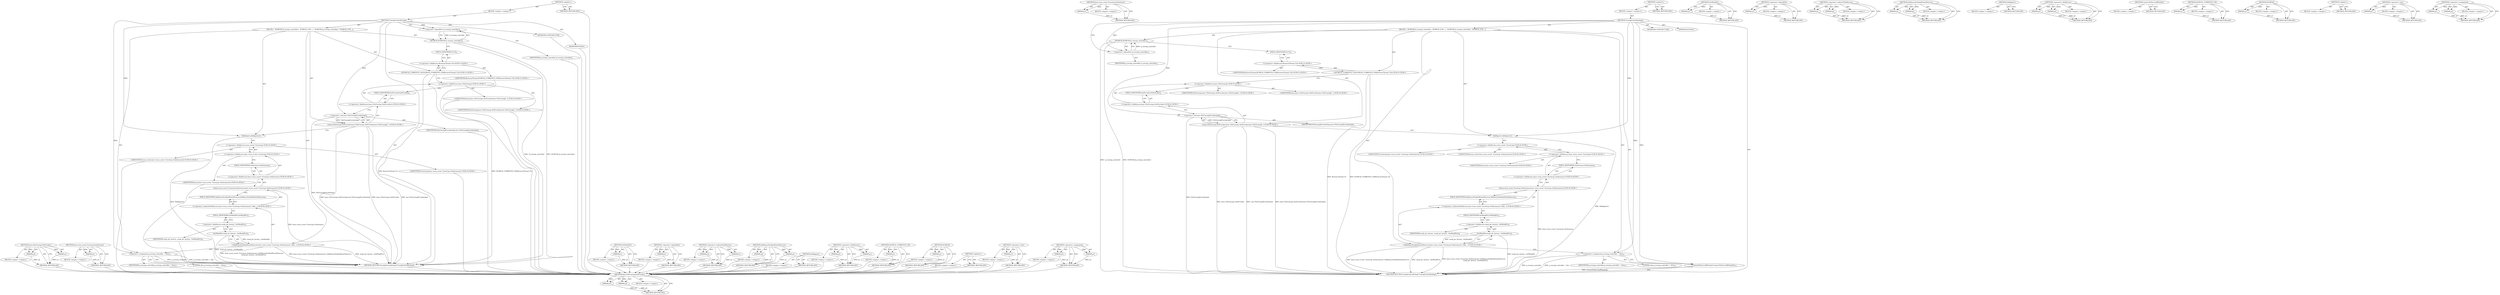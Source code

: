 digraph "&lt;operator&gt;.assignment" {
vulnerable_88 [label=<(METHOD,base.FileTracing.SetProvider)>];
vulnerable_89 [label=<(PARAM,p1)>];
vulnerable_90 [label=<(PARAM,p2)>];
vulnerable_91 [label=<(BLOCK,&lt;empty&gt;,&lt;empty&gt;)>];
vulnerable_92 [label=<(METHOD_RETURN,ANY)>];
vulnerable_110 [label=<(METHOD,base.trace_event.TraceLog.GetInstance)>];
vulnerable_111 [label=<(PARAM,p1)>];
vulnerable_112 [label=<(BLOCK,&lt;empty&gt;,&lt;empty&gt;)>];
vulnerable_113 [label=<(METHOD_RETURN,ANY)>];
vulnerable_6 [label=<(METHOD,&lt;global&gt;)<SUB>1</SUB>>];
vulnerable_7 [label=<(BLOCK,&lt;empty&gt;,&lt;empty&gt;)<SUB>1</SUB>>];
vulnerable_8 [label=<(METHOD,TracingControllerImpl)<SUB>1</SUB>>];
vulnerable_9 [label=<(BLOCK,{
  DCHECK(!g_tracing_controller);
  DCHECK_CUR...,{
  DCHECK(!g_tracing_controller);
  DCHECK_CUR...)<SUB>3</SUB>>];
vulnerable_10 [label=<(DCHECK,DCHECK(!g_tracing_controller))<SUB>4</SUB>>];
vulnerable_11 [label=<(&lt;operator&gt;.logicalNot,!g_tracing_controller)<SUB>4</SUB>>];
vulnerable_12 [label=<(IDENTIFIER,g_tracing_controller,!g_tracing_controller)<SUB>4</SUB>>];
vulnerable_13 [label="<(DCHECK_CURRENTLY_ON,DCHECK_CURRENTLY_ON(BrowserThread::UI))<SUB>5</SUB>>"];
vulnerable_14 [label="<(&lt;operator&gt;.fieldAccess,BrowserThread::UI)<SUB>5</SUB>>"];
vulnerable_15 [label="<(IDENTIFIER,BrowserThread,DCHECK_CURRENTLY_ON(BrowserThread::UI))<SUB>5</SUB>>"];
vulnerable_16 [label=<(FIELD_IDENTIFIER,UI,UI)<SUB>5</SUB>>];
vulnerable_17 [label="<(base.FileTracing.SetProvider,base::FileTracing::SetProvider(new FileTracingP...)<SUB>6</SUB>>"];
vulnerable_18 [label="<(&lt;operator&gt;.fieldAccess,base::FileTracing::SetProvider)<SUB>6</SUB>>"];
vulnerable_19 [label="<(&lt;operator&gt;.fieldAccess,base::FileTracing)<SUB>6</SUB>>"];
vulnerable_20 [label="<(IDENTIFIER,base,base::FileTracing::SetProvider(new FileTracingP...)<SUB>6</SUB>>"];
vulnerable_21 [label="<(IDENTIFIER,FileTracing,base::FileTracing::SetProvider(new FileTracingP...)<SUB>6</SUB>>"];
vulnerable_22 [label=<(FIELD_IDENTIFIER,SetProvider,SetProvider)<SUB>6</SUB>>];
vulnerable_23 [label=<(&lt;operator&gt;.new,new FileTracingProviderImpl)<SUB>6</SUB>>];
vulnerable_24 [label=<(IDENTIFIER,FileTracingProviderImpl,new FileTracingProviderImpl)<SUB>6</SUB>>];
vulnerable_25 [label=<(AddAgents,AddAgents())<SUB>7</SUB>>];
vulnerable_26 [label="<(AddAsyncEnabledStateObserver,base::trace_event::TraceLog::GetInstance()-&gt;Add...)<SUB>8</SUB>>"];
vulnerable_27 [label="<(&lt;operator&gt;.indirectFieldAccess,base::trace_event::TraceLog::GetInstance()-&gt;Add...)<SUB>8</SUB>>"];
vulnerable_28 [label="<(base.trace_event.TraceLog.GetInstance,base::trace_event::TraceLog::GetInstance())<SUB>8</SUB>>"];
vulnerable_29 [label="<(&lt;operator&gt;.fieldAccess,base::trace_event::TraceLog::GetInstance)<SUB>8</SUB>>"];
vulnerable_30 [label="<(&lt;operator&gt;.fieldAccess,base::trace_event::TraceLog)<SUB>8</SUB>>"];
vulnerable_31 [label="<(IDENTIFIER,base,base::trace_event::TraceLog::GetInstance())<SUB>8</SUB>>"];
vulnerable_32 [label="<(&lt;operator&gt;.fieldAccess,trace_event::TraceLog)<SUB>8</SUB>>"];
vulnerable_33 [label="<(IDENTIFIER,trace_event,base::trace_event::TraceLog::GetInstance())<SUB>8</SUB>>"];
vulnerable_34 [label="<(IDENTIFIER,TraceLog,base::trace_event::TraceLog::GetInstance())<SUB>8</SUB>>"];
vulnerable_35 [label=<(FIELD_IDENTIFIER,GetInstance,GetInstance)<SUB>8</SUB>>];
vulnerable_36 [label=<(FIELD_IDENTIFIER,AddAsyncEnabledStateObserver,AddAsyncEnabledStateObserver)<SUB>8</SUB>>];
vulnerable_37 [label=<(GetWeakPtr,weak_ptr_factory_.GetWeakPtr())<SUB>9</SUB>>];
vulnerable_38 [label=<(&lt;operator&gt;.fieldAccess,weak_ptr_factory_.GetWeakPtr)<SUB>9</SUB>>];
vulnerable_39 [label=<(IDENTIFIER,weak_ptr_factory_,weak_ptr_factory_.GetWeakPtr())<SUB>9</SUB>>];
vulnerable_40 [label=<(FIELD_IDENTIFIER,GetWeakPtr,GetWeakPtr)<SUB>9</SUB>>];
vulnerable_41 [label=<(&lt;operator&gt;.assignment,g_tracing_controller = this)<SUB>10</SUB>>];
vulnerable_42 [label=<(IDENTIFIER,g_tracing_controller,g_tracing_controller = this)<SUB>10</SUB>>];
vulnerable_43 [label=<(LITERAL,this,g_tracing_controller = this)<SUB>10</SUB>>];
vulnerable_44 [label=<(MODIFIER,CONSTRUCTOR)>];
vulnerable_45 [label=<(MODIFIER,PUBLIC)>];
vulnerable_46 [label=<(METHOD_RETURN,TracingControllerImpl.TracingControllerImpl)<SUB>1</SUB>>];
vulnerable_48 [label=<(METHOD_RETURN,ANY)<SUB>1</SUB>>];
vulnerable_114 [label=<(METHOD,GetWeakPtr)>];
vulnerable_115 [label=<(PARAM,p1)>];
vulnerable_116 [label=<(BLOCK,&lt;empty&gt;,&lt;empty&gt;)>];
vulnerable_117 [label=<(METHOD_RETURN,ANY)>];
vulnerable_75 [label=<(METHOD,&lt;operator&gt;.logicalNot)>];
vulnerable_76 [label=<(PARAM,p1)>];
vulnerable_77 [label=<(BLOCK,&lt;empty&gt;,&lt;empty&gt;)>];
vulnerable_78 [label=<(METHOD_RETURN,ANY)>];
vulnerable_105 [label=<(METHOD,&lt;operator&gt;.indirectFieldAccess)>];
vulnerable_106 [label=<(PARAM,p1)>];
vulnerable_107 [label=<(PARAM,p2)>];
vulnerable_108 [label=<(BLOCK,&lt;empty&gt;,&lt;empty&gt;)>];
vulnerable_109 [label=<(METHOD_RETURN,ANY)>];
vulnerable_100 [label=<(METHOD,AddAsyncEnabledStateObserver)>];
vulnerable_101 [label=<(PARAM,p1)>];
vulnerable_102 [label=<(PARAM,p2)>];
vulnerable_103 [label=<(BLOCK,&lt;empty&gt;,&lt;empty&gt;)>];
vulnerable_104 [label=<(METHOD_RETURN,ANY)>];
vulnerable_97 [label=<(METHOD,AddAgents)>];
vulnerable_98 [label=<(BLOCK,&lt;empty&gt;,&lt;empty&gt;)>];
vulnerable_99 [label=<(METHOD_RETURN,ANY)>];
vulnerable_83 [label=<(METHOD,&lt;operator&gt;.fieldAccess)>];
vulnerable_84 [label=<(PARAM,p1)>];
vulnerable_85 [label=<(PARAM,p2)>];
vulnerable_86 [label=<(BLOCK,&lt;empty&gt;,&lt;empty&gt;)>];
vulnerable_87 [label=<(METHOD_RETURN,ANY)>];
vulnerable_79 [label=<(METHOD,DCHECK_CURRENTLY_ON)>];
vulnerable_80 [label=<(PARAM,p1)>];
vulnerable_81 [label=<(BLOCK,&lt;empty&gt;,&lt;empty&gt;)>];
vulnerable_82 [label=<(METHOD_RETURN,ANY)>];
vulnerable_71 [label=<(METHOD,DCHECK)>];
vulnerable_72 [label=<(PARAM,p1)>];
vulnerable_73 [label=<(BLOCK,&lt;empty&gt;,&lt;empty&gt;)>];
vulnerable_74 [label=<(METHOD_RETURN,ANY)>];
vulnerable_65 [label=<(METHOD,&lt;global&gt;)<SUB>1</SUB>>];
vulnerable_66 [label=<(BLOCK,&lt;empty&gt;,&lt;empty&gt;)>];
vulnerable_67 [label=<(METHOD_RETURN,ANY)>];
vulnerable_93 [label=<(METHOD,&lt;operator&gt;.new)>];
vulnerable_94 [label=<(PARAM,p1)>];
vulnerable_95 [label=<(BLOCK,&lt;empty&gt;,&lt;empty&gt;)>];
vulnerable_96 [label=<(METHOD_RETURN,ANY)>];
vulnerable_118 [label=<(METHOD,&lt;operator&gt;.assignment)>];
vulnerable_119 [label=<(PARAM,p1)>];
vulnerable_120 [label=<(PARAM,p2)>];
vulnerable_121 [label=<(BLOCK,&lt;empty&gt;,&lt;empty&gt;)>];
vulnerable_122 [label=<(METHOD_RETURN,ANY)>];
fixed_89 [label=<(METHOD,base.FileTracing.SetProvider)>];
fixed_90 [label=<(PARAM,p1)>];
fixed_91 [label=<(PARAM,p2)>];
fixed_92 [label=<(BLOCK,&lt;empty&gt;,&lt;empty&gt;)>];
fixed_93 [label=<(METHOD_RETURN,ANY)>];
fixed_111 [label=<(METHOD,base.trace_event.TraceLog.GetInstance)>];
fixed_112 [label=<(PARAM,p1)>];
fixed_113 [label=<(BLOCK,&lt;empty&gt;,&lt;empty&gt;)>];
fixed_114 [label=<(METHOD_RETURN,ANY)>];
fixed_6 [label=<(METHOD,&lt;global&gt;)<SUB>1</SUB>>];
fixed_7 [label=<(BLOCK,&lt;empty&gt;,&lt;empty&gt;)<SUB>1</SUB>>];
fixed_8 [label=<(METHOD,TracingControllerImpl)<SUB>1</SUB>>];
fixed_9 [label=<(BLOCK,{
  DCHECK(!g_tracing_controller);
  DCHECK_CUR...,{
  DCHECK(!g_tracing_controller);
  DCHECK_CUR...)<SUB>3</SUB>>];
fixed_10 [label=<(DCHECK,DCHECK(!g_tracing_controller))<SUB>4</SUB>>];
fixed_11 [label=<(&lt;operator&gt;.logicalNot,!g_tracing_controller)<SUB>4</SUB>>];
fixed_12 [label=<(IDENTIFIER,g_tracing_controller,!g_tracing_controller)<SUB>4</SUB>>];
fixed_13 [label="<(DCHECK_CURRENTLY_ON,DCHECK_CURRENTLY_ON(BrowserThread::UI))<SUB>5</SUB>>"];
fixed_14 [label="<(&lt;operator&gt;.fieldAccess,BrowserThread::UI)<SUB>5</SUB>>"];
fixed_15 [label="<(IDENTIFIER,BrowserThread,DCHECK_CURRENTLY_ON(BrowserThread::UI))<SUB>5</SUB>>"];
fixed_16 [label=<(FIELD_IDENTIFIER,UI,UI)<SUB>5</SUB>>];
fixed_17 [label="<(base.FileTracing.SetProvider,base::FileTracing::SetProvider(new FileTracingP...)<SUB>6</SUB>>"];
fixed_18 [label="<(&lt;operator&gt;.fieldAccess,base::FileTracing::SetProvider)<SUB>6</SUB>>"];
fixed_19 [label="<(&lt;operator&gt;.fieldAccess,base::FileTracing)<SUB>6</SUB>>"];
fixed_20 [label="<(IDENTIFIER,base,base::FileTracing::SetProvider(new FileTracingP...)<SUB>6</SUB>>"];
fixed_21 [label="<(IDENTIFIER,FileTracing,base::FileTracing::SetProvider(new FileTracingP...)<SUB>6</SUB>>"];
fixed_22 [label=<(FIELD_IDENTIFIER,SetProvider,SetProvider)<SUB>6</SUB>>];
fixed_23 [label=<(&lt;operator&gt;.new,new FileTracingProviderImpl)<SUB>6</SUB>>];
fixed_24 [label=<(IDENTIFIER,FileTracingProviderImpl,new FileTracingProviderImpl)<SUB>6</SUB>>];
fixed_25 [label=<(AddAgents,AddAgents())<SUB>7</SUB>>];
fixed_26 [label="<(AddAsyncEnabledStateObserver,base::trace_event::TraceLog::GetInstance()-&gt;Add...)<SUB>8</SUB>>"];
fixed_27 [label="<(&lt;operator&gt;.indirectFieldAccess,base::trace_event::TraceLog::GetInstance()-&gt;Add...)<SUB>8</SUB>>"];
fixed_28 [label="<(base.trace_event.TraceLog.GetInstance,base::trace_event::TraceLog::GetInstance())<SUB>8</SUB>>"];
fixed_29 [label="<(&lt;operator&gt;.fieldAccess,base::trace_event::TraceLog::GetInstance)<SUB>8</SUB>>"];
fixed_30 [label="<(&lt;operator&gt;.fieldAccess,base::trace_event::TraceLog)<SUB>8</SUB>>"];
fixed_31 [label="<(IDENTIFIER,base,base::trace_event::TraceLog::GetInstance())<SUB>8</SUB>>"];
fixed_32 [label="<(&lt;operator&gt;.fieldAccess,trace_event::TraceLog)<SUB>8</SUB>>"];
fixed_33 [label="<(IDENTIFIER,trace_event,base::trace_event::TraceLog::GetInstance())<SUB>8</SUB>>"];
fixed_34 [label="<(IDENTIFIER,TraceLog,base::trace_event::TraceLog::GetInstance())<SUB>8</SUB>>"];
fixed_35 [label=<(FIELD_IDENTIFIER,GetInstance,GetInstance)<SUB>8</SUB>>];
fixed_36 [label=<(FIELD_IDENTIFIER,AddAsyncEnabledStateObserver,AddAsyncEnabledStateObserver)<SUB>8</SUB>>];
fixed_37 [label=<(GetWeakPtr,weak_ptr_factory_.GetWeakPtr())<SUB>9</SUB>>];
fixed_38 [label=<(&lt;operator&gt;.fieldAccess,weak_ptr_factory_.GetWeakPtr)<SUB>9</SUB>>];
fixed_39 [label=<(IDENTIFIER,weak_ptr_factory_,weak_ptr_factory_.GetWeakPtr())<SUB>9</SUB>>];
fixed_40 [label=<(FIELD_IDENTIFIER,GetWeakPtr,GetWeakPtr)<SUB>9</SUB>>];
fixed_41 [label=<(&lt;operator&gt;.assignment,g_tracing_controller = this)<SUB>10</SUB>>];
fixed_42 [label=<(IDENTIFIER,g_tracing_controller,g_tracing_controller = this)<SUB>10</SUB>>];
fixed_43 [label=<(LITERAL,this,g_tracing_controller = this)<SUB>10</SUB>>];
fixed_44 [label=<(ConnectToServiceIfNeeded,ConnectToServiceIfNeeded())<SUB>14</SUB>>];
fixed_45 [label=<(MODIFIER,CONSTRUCTOR)>];
fixed_46 [label=<(MODIFIER,PUBLIC)>];
fixed_47 [label=<(METHOD_RETURN,TracingControllerImpl.TracingControllerImpl)<SUB>1</SUB>>];
fixed_49 [label=<(METHOD_RETURN,ANY)<SUB>1</SUB>>];
fixed_115 [label=<(METHOD,GetWeakPtr)>];
fixed_116 [label=<(PARAM,p1)>];
fixed_117 [label=<(BLOCK,&lt;empty&gt;,&lt;empty&gt;)>];
fixed_118 [label=<(METHOD_RETURN,ANY)>];
fixed_76 [label=<(METHOD,&lt;operator&gt;.logicalNot)>];
fixed_77 [label=<(PARAM,p1)>];
fixed_78 [label=<(BLOCK,&lt;empty&gt;,&lt;empty&gt;)>];
fixed_79 [label=<(METHOD_RETURN,ANY)>];
fixed_106 [label=<(METHOD,&lt;operator&gt;.indirectFieldAccess)>];
fixed_107 [label=<(PARAM,p1)>];
fixed_108 [label=<(PARAM,p2)>];
fixed_109 [label=<(BLOCK,&lt;empty&gt;,&lt;empty&gt;)>];
fixed_110 [label=<(METHOD_RETURN,ANY)>];
fixed_101 [label=<(METHOD,AddAsyncEnabledStateObserver)>];
fixed_102 [label=<(PARAM,p1)>];
fixed_103 [label=<(PARAM,p2)>];
fixed_104 [label=<(BLOCK,&lt;empty&gt;,&lt;empty&gt;)>];
fixed_105 [label=<(METHOD_RETURN,ANY)>];
fixed_98 [label=<(METHOD,AddAgents)>];
fixed_99 [label=<(BLOCK,&lt;empty&gt;,&lt;empty&gt;)>];
fixed_100 [label=<(METHOD_RETURN,ANY)>];
fixed_84 [label=<(METHOD,&lt;operator&gt;.fieldAccess)>];
fixed_85 [label=<(PARAM,p1)>];
fixed_86 [label=<(PARAM,p2)>];
fixed_87 [label=<(BLOCK,&lt;empty&gt;,&lt;empty&gt;)>];
fixed_88 [label=<(METHOD_RETURN,ANY)>];
fixed_124 [label=<(METHOD,ConnectToServiceIfNeeded)>];
fixed_125 [label=<(BLOCK,&lt;empty&gt;,&lt;empty&gt;)>];
fixed_126 [label=<(METHOD_RETURN,ANY)>];
fixed_80 [label=<(METHOD,DCHECK_CURRENTLY_ON)>];
fixed_81 [label=<(PARAM,p1)>];
fixed_82 [label=<(BLOCK,&lt;empty&gt;,&lt;empty&gt;)>];
fixed_83 [label=<(METHOD_RETURN,ANY)>];
fixed_72 [label=<(METHOD,DCHECK)>];
fixed_73 [label=<(PARAM,p1)>];
fixed_74 [label=<(BLOCK,&lt;empty&gt;,&lt;empty&gt;)>];
fixed_75 [label=<(METHOD_RETURN,ANY)>];
fixed_66 [label=<(METHOD,&lt;global&gt;)<SUB>1</SUB>>];
fixed_67 [label=<(BLOCK,&lt;empty&gt;,&lt;empty&gt;)>];
fixed_68 [label=<(METHOD_RETURN,ANY)>];
fixed_94 [label=<(METHOD,&lt;operator&gt;.new)>];
fixed_95 [label=<(PARAM,p1)>];
fixed_96 [label=<(BLOCK,&lt;empty&gt;,&lt;empty&gt;)>];
fixed_97 [label=<(METHOD_RETURN,ANY)>];
fixed_119 [label=<(METHOD,&lt;operator&gt;.assignment)>];
fixed_120 [label=<(PARAM,p1)>];
fixed_121 [label=<(PARAM,p2)>];
fixed_122 [label=<(BLOCK,&lt;empty&gt;,&lt;empty&gt;)>];
fixed_123 [label=<(METHOD_RETURN,ANY)>];
vulnerable_88 -> vulnerable_89  [key=0, label="AST: "];
vulnerable_88 -> vulnerable_89  [key=1, label="DDG: "];
vulnerable_88 -> vulnerable_91  [key=0, label="AST: "];
vulnerable_88 -> vulnerable_90  [key=0, label="AST: "];
vulnerable_88 -> vulnerable_90  [key=1, label="DDG: "];
vulnerable_88 -> vulnerable_92  [key=0, label="AST: "];
vulnerable_88 -> vulnerable_92  [key=1, label="CFG: "];
vulnerable_89 -> vulnerable_92  [key=0, label="DDG: p1"];
vulnerable_90 -> vulnerable_92  [key=0, label="DDG: p2"];
vulnerable_91 -> fixed_89  [key=0];
vulnerable_92 -> fixed_89  [key=0];
vulnerable_110 -> vulnerable_111  [key=0, label="AST: "];
vulnerable_110 -> vulnerable_111  [key=1, label="DDG: "];
vulnerable_110 -> vulnerable_112  [key=0, label="AST: "];
vulnerable_110 -> vulnerable_113  [key=0, label="AST: "];
vulnerable_110 -> vulnerable_113  [key=1, label="CFG: "];
vulnerable_111 -> vulnerable_113  [key=0, label="DDG: p1"];
vulnerable_112 -> fixed_89  [key=0];
vulnerable_113 -> fixed_89  [key=0];
vulnerable_6 -> vulnerable_7  [key=0, label="AST: "];
vulnerable_6 -> vulnerable_48  [key=0, label="AST: "];
vulnerable_6 -> vulnerable_48  [key=1, label="CFG: "];
vulnerable_7 -> vulnerable_8  [key=0, label="AST: "];
vulnerable_8 -> vulnerable_9  [key=0, label="AST: "];
vulnerable_8 -> vulnerable_44  [key=0, label="AST: "];
vulnerable_8 -> vulnerable_45  [key=0, label="AST: "];
vulnerable_8 -> vulnerable_46  [key=0, label="AST: "];
vulnerable_8 -> vulnerable_11  [key=0, label="CFG: "];
vulnerable_8 -> vulnerable_11  [key=1, label="DDG: "];
vulnerable_8 -> vulnerable_25  [key=0, label="DDG: "];
vulnerable_8 -> vulnerable_41  [key=0, label="DDG: "];
vulnerable_8 -> vulnerable_23  [key=0, label="DDG: "];
vulnerable_9 -> vulnerable_10  [key=0, label="AST: "];
vulnerable_9 -> vulnerable_13  [key=0, label="AST: "];
vulnerable_9 -> vulnerable_17  [key=0, label="AST: "];
vulnerable_9 -> vulnerable_25  [key=0, label="AST: "];
vulnerable_9 -> vulnerable_26  [key=0, label="AST: "];
vulnerable_9 -> vulnerable_41  [key=0, label="AST: "];
vulnerable_10 -> vulnerable_11  [key=0, label="AST: "];
vulnerable_10 -> vulnerable_16  [key=0, label="CFG: "];
vulnerable_10 -> vulnerable_46  [key=0, label="DDG: !g_tracing_controller"];
vulnerable_10 -> vulnerable_46  [key=1, label="DDG: DCHECK(!g_tracing_controller)"];
vulnerable_11 -> vulnerable_12  [key=0, label="AST: "];
vulnerable_11 -> vulnerable_10  [key=0, label="CFG: "];
vulnerable_11 -> vulnerable_10  [key=1, label="DDG: g_tracing_controller"];
vulnerable_12 -> fixed_89  [key=0];
vulnerable_13 -> vulnerable_14  [key=0, label="AST: "];
vulnerable_13 -> vulnerable_19  [key=0, label="CFG: "];
vulnerable_13 -> vulnerable_46  [key=0, label="DDG: BrowserThread::UI"];
vulnerable_13 -> vulnerable_46  [key=1, label="DDG: DCHECK_CURRENTLY_ON(BrowserThread::UI)"];
vulnerable_14 -> vulnerable_15  [key=0, label="AST: "];
vulnerable_14 -> vulnerable_16  [key=0, label="AST: "];
vulnerable_14 -> vulnerable_13  [key=0, label="CFG: "];
vulnerable_15 -> fixed_89  [key=0];
vulnerable_16 -> vulnerable_14  [key=0, label="CFG: "];
vulnerable_17 -> vulnerable_18  [key=0, label="AST: "];
vulnerable_17 -> vulnerable_23  [key=0, label="AST: "];
vulnerable_17 -> vulnerable_25  [key=0, label="CFG: "];
vulnerable_17 -> vulnerable_46  [key=0, label="DDG: base::FileTracing::SetProvider"];
vulnerable_17 -> vulnerable_46  [key=1, label="DDG: new FileTracingProviderImpl"];
vulnerable_17 -> vulnerable_46  [key=2, label="DDG: base::FileTracing::SetProvider(new FileTracingProviderImpl)"];
vulnerable_18 -> vulnerable_19  [key=0, label="AST: "];
vulnerable_18 -> vulnerable_22  [key=0, label="AST: "];
vulnerable_18 -> vulnerable_23  [key=0, label="CFG: "];
vulnerable_19 -> vulnerable_20  [key=0, label="AST: "];
vulnerable_19 -> vulnerable_21  [key=0, label="AST: "];
vulnerable_19 -> vulnerable_22  [key=0, label="CFG: "];
vulnerable_20 -> fixed_89  [key=0];
vulnerable_21 -> fixed_89  [key=0];
vulnerable_22 -> vulnerable_18  [key=0, label="CFG: "];
vulnerable_23 -> vulnerable_24  [key=0, label="AST: "];
vulnerable_23 -> vulnerable_17  [key=0, label="CFG: "];
vulnerable_23 -> vulnerable_17  [key=1, label="DDG: FileTracingProviderImpl"];
vulnerable_23 -> vulnerable_46  [key=0, label="DDG: FileTracingProviderImpl"];
vulnerable_24 -> fixed_89  [key=0];
vulnerable_25 -> vulnerable_32  [key=0, label="CFG: "];
vulnerable_25 -> vulnerable_46  [key=0, label="DDG: AddAgents()"];
vulnerable_26 -> vulnerable_27  [key=0, label="AST: "];
vulnerable_26 -> vulnerable_37  [key=0, label="AST: "];
vulnerable_26 -> vulnerable_41  [key=0, label="CFG: "];
vulnerable_26 -> vulnerable_46  [key=0, label="DDG: base::trace_event::TraceLog::GetInstance()-&gt;AddAsyncEnabledStateObserver"];
vulnerable_26 -> vulnerable_46  [key=1, label="DDG: weak_ptr_factory_.GetWeakPtr()"];
vulnerable_26 -> vulnerable_46  [key=2, label="DDG: base::trace_event::TraceLog::GetInstance()-&gt;AddAsyncEnabledStateObserver(
       weak_ptr_factory_.GetWeakPtr())"];
vulnerable_27 -> vulnerable_28  [key=0, label="AST: "];
vulnerable_27 -> vulnerable_36  [key=0, label="AST: "];
vulnerable_27 -> vulnerable_40  [key=0, label="CFG: "];
vulnerable_28 -> vulnerable_29  [key=0, label="AST: "];
vulnerable_28 -> vulnerable_36  [key=0, label="CFG: "];
vulnerable_28 -> vulnerable_46  [key=0, label="DDG: base::trace_event::TraceLog::GetInstance"];
vulnerable_29 -> vulnerable_30  [key=0, label="AST: "];
vulnerable_29 -> vulnerable_35  [key=0, label="AST: "];
vulnerable_29 -> vulnerable_28  [key=0, label="CFG: "];
vulnerable_30 -> vulnerable_31  [key=0, label="AST: "];
vulnerable_30 -> vulnerable_32  [key=0, label="AST: "];
vulnerable_30 -> vulnerable_35  [key=0, label="CFG: "];
vulnerable_31 -> fixed_89  [key=0];
vulnerable_32 -> vulnerable_33  [key=0, label="AST: "];
vulnerable_32 -> vulnerable_34  [key=0, label="AST: "];
vulnerable_32 -> vulnerable_30  [key=0, label="CFG: "];
vulnerable_33 -> fixed_89  [key=0];
vulnerable_34 -> fixed_89  [key=0];
vulnerable_35 -> vulnerable_29  [key=0, label="CFG: "];
vulnerable_36 -> vulnerable_27  [key=0, label="CFG: "];
vulnerable_37 -> vulnerable_38  [key=0, label="AST: "];
vulnerable_37 -> vulnerable_26  [key=0, label="CFG: "];
vulnerable_37 -> vulnerable_26  [key=1, label="DDG: weak_ptr_factory_.GetWeakPtr"];
vulnerable_37 -> vulnerable_46  [key=0, label="DDG: weak_ptr_factory_.GetWeakPtr"];
vulnerable_38 -> vulnerable_39  [key=0, label="AST: "];
vulnerable_38 -> vulnerable_40  [key=0, label="AST: "];
vulnerable_38 -> vulnerable_37  [key=0, label="CFG: "];
vulnerable_39 -> fixed_89  [key=0];
vulnerable_40 -> vulnerable_38  [key=0, label="CFG: "];
vulnerable_41 -> vulnerable_42  [key=0, label="AST: "];
vulnerable_41 -> vulnerable_43  [key=0, label="AST: "];
vulnerable_41 -> vulnerable_46  [key=0, label="CFG: "];
vulnerable_41 -> vulnerable_46  [key=1, label="DDG: g_tracing_controller"];
vulnerable_41 -> vulnerable_46  [key=2, label="DDG: g_tracing_controller = this"];
vulnerable_42 -> fixed_89  [key=0];
vulnerable_43 -> fixed_89  [key=0];
vulnerable_44 -> fixed_89  [key=0];
vulnerable_45 -> fixed_89  [key=0];
vulnerable_46 -> fixed_89  [key=0];
vulnerable_48 -> fixed_89  [key=0];
vulnerable_114 -> vulnerable_115  [key=0, label="AST: "];
vulnerable_114 -> vulnerable_115  [key=1, label="DDG: "];
vulnerable_114 -> vulnerable_116  [key=0, label="AST: "];
vulnerable_114 -> vulnerable_117  [key=0, label="AST: "];
vulnerable_114 -> vulnerable_117  [key=1, label="CFG: "];
vulnerable_115 -> vulnerable_117  [key=0, label="DDG: p1"];
vulnerable_116 -> fixed_89  [key=0];
vulnerable_117 -> fixed_89  [key=0];
vulnerable_75 -> vulnerable_76  [key=0, label="AST: "];
vulnerable_75 -> vulnerable_76  [key=1, label="DDG: "];
vulnerable_75 -> vulnerable_77  [key=0, label="AST: "];
vulnerable_75 -> vulnerable_78  [key=0, label="AST: "];
vulnerable_75 -> vulnerable_78  [key=1, label="CFG: "];
vulnerable_76 -> vulnerable_78  [key=0, label="DDG: p1"];
vulnerable_77 -> fixed_89  [key=0];
vulnerable_78 -> fixed_89  [key=0];
vulnerable_105 -> vulnerable_106  [key=0, label="AST: "];
vulnerable_105 -> vulnerable_106  [key=1, label="DDG: "];
vulnerable_105 -> vulnerable_108  [key=0, label="AST: "];
vulnerable_105 -> vulnerable_107  [key=0, label="AST: "];
vulnerable_105 -> vulnerable_107  [key=1, label="DDG: "];
vulnerable_105 -> vulnerable_109  [key=0, label="AST: "];
vulnerable_105 -> vulnerable_109  [key=1, label="CFG: "];
vulnerable_106 -> vulnerable_109  [key=0, label="DDG: p1"];
vulnerable_107 -> vulnerable_109  [key=0, label="DDG: p2"];
vulnerable_108 -> fixed_89  [key=0];
vulnerable_109 -> fixed_89  [key=0];
vulnerable_100 -> vulnerable_101  [key=0, label="AST: "];
vulnerable_100 -> vulnerable_101  [key=1, label="DDG: "];
vulnerable_100 -> vulnerable_103  [key=0, label="AST: "];
vulnerable_100 -> vulnerable_102  [key=0, label="AST: "];
vulnerable_100 -> vulnerable_102  [key=1, label="DDG: "];
vulnerable_100 -> vulnerable_104  [key=0, label="AST: "];
vulnerable_100 -> vulnerable_104  [key=1, label="CFG: "];
vulnerable_101 -> vulnerable_104  [key=0, label="DDG: p1"];
vulnerable_102 -> vulnerable_104  [key=0, label="DDG: p2"];
vulnerable_103 -> fixed_89  [key=0];
vulnerable_104 -> fixed_89  [key=0];
vulnerable_97 -> vulnerable_98  [key=0, label="AST: "];
vulnerable_97 -> vulnerable_99  [key=0, label="AST: "];
vulnerable_97 -> vulnerable_99  [key=1, label="CFG: "];
vulnerable_98 -> fixed_89  [key=0];
vulnerable_99 -> fixed_89  [key=0];
vulnerable_83 -> vulnerable_84  [key=0, label="AST: "];
vulnerable_83 -> vulnerable_84  [key=1, label="DDG: "];
vulnerable_83 -> vulnerable_86  [key=0, label="AST: "];
vulnerable_83 -> vulnerable_85  [key=0, label="AST: "];
vulnerable_83 -> vulnerable_85  [key=1, label="DDG: "];
vulnerable_83 -> vulnerable_87  [key=0, label="AST: "];
vulnerable_83 -> vulnerable_87  [key=1, label="CFG: "];
vulnerable_84 -> vulnerable_87  [key=0, label="DDG: p1"];
vulnerable_85 -> vulnerable_87  [key=0, label="DDG: p2"];
vulnerable_86 -> fixed_89  [key=0];
vulnerable_87 -> fixed_89  [key=0];
vulnerable_79 -> vulnerable_80  [key=0, label="AST: "];
vulnerable_79 -> vulnerable_80  [key=1, label="DDG: "];
vulnerable_79 -> vulnerable_81  [key=0, label="AST: "];
vulnerable_79 -> vulnerable_82  [key=0, label="AST: "];
vulnerable_79 -> vulnerable_82  [key=1, label="CFG: "];
vulnerable_80 -> vulnerable_82  [key=0, label="DDG: p1"];
vulnerable_81 -> fixed_89  [key=0];
vulnerable_82 -> fixed_89  [key=0];
vulnerable_71 -> vulnerable_72  [key=0, label="AST: "];
vulnerable_71 -> vulnerable_72  [key=1, label="DDG: "];
vulnerable_71 -> vulnerable_73  [key=0, label="AST: "];
vulnerable_71 -> vulnerable_74  [key=0, label="AST: "];
vulnerable_71 -> vulnerable_74  [key=1, label="CFG: "];
vulnerable_72 -> vulnerable_74  [key=0, label="DDG: p1"];
vulnerable_73 -> fixed_89  [key=0];
vulnerable_74 -> fixed_89  [key=0];
vulnerable_65 -> vulnerable_66  [key=0, label="AST: "];
vulnerable_65 -> vulnerable_67  [key=0, label="AST: "];
vulnerable_65 -> vulnerable_67  [key=1, label="CFG: "];
vulnerable_66 -> fixed_89  [key=0];
vulnerable_67 -> fixed_89  [key=0];
vulnerable_93 -> vulnerable_94  [key=0, label="AST: "];
vulnerable_93 -> vulnerable_94  [key=1, label="DDG: "];
vulnerable_93 -> vulnerable_95  [key=0, label="AST: "];
vulnerable_93 -> vulnerable_96  [key=0, label="AST: "];
vulnerable_93 -> vulnerable_96  [key=1, label="CFG: "];
vulnerable_94 -> vulnerable_96  [key=0, label="DDG: p1"];
vulnerable_95 -> fixed_89  [key=0];
vulnerable_96 -> fixed_89  [key=0];
vulnerable_118 -> vulnerable_119  [key=0, label="AST: "];
vulnerable_118 -> vulnerable_119  [key=1, label="DDG: "];
vulnerable_118 -> vulnerable_121  [key=0, label="AST: "];
vulnerable_118 -> vulnerable_120  [key=0, label="AST: "];
vulnerable_118 -> vulnerable_120  [key=1, label="DDG: "];
vulnerable_118 -> vulnerable_122  [key=0, label="AST: "];
vulnerable_118 -> vulnerable_122  [key=1, label="CFG: "];
vulnerable_119 -> vulnerable_122  [key=0, label="DDG: p1"];
vulnerable_120 -> vulnerable_122  [key=0, label="DDG: p2"];
vulnerable_121 -> fixed_89  [key=0];
vulnerable_122 -> fixed_89  [key=0];
fixed_89 -> fixed_90  [key=0, label="AST: "];
fixed_89 -> fixed_90  [key=1, label="DDG: "];
fixed_89 -> fixed_92  [key=0, label="AST: "];
fixed_89 -> fixed_91  [key=0, label="AST: "];
fixed_89 -> fixed_91  [key=1, label="DDG: "];
fixed_89 -> fixed_93  [key=0, label="AST: "];
fixed_89 -> fixed_93  [key=1, label="CFG: "];
fixed_90 -> fixed_93  [key=0, label="DDG: p1"];
fixed_91 -> fixed_93  [key=0, label="DDG: p2"];
fixed_111 -> fixed_112  [key=0, label="AST: "];
fixed_111 -> fixed_112  [key=1, label="DDG: "];
fixed_111 -> fixed_113  [key=0, label="AST: "];
fixed_111 -> fixed_114  [key=0, label="AST: "];
fixed_111 -> fixed_114  [key=1, label="CFG: "];
fixed_112 -> fixed_114  [key=0, label="DDG: p1"];
fixed_6 -> fixed_7  [key=0, label="AST: "];
fixed_6 -> fixed_49  [key=0, label="AST: "];
fixed_6 -> fixed_49  [key=1, label="CFG: "];
fixed_7 -> fixed_8  [key=0, label="AST: "];
fixed_8 -> fixed_9  [key=0, label="AST: "];
fixed_8 -> fixed_45  [key=0, label="AST: "];
fixed_8 -> fixed_46  [key=0, label="AST: "];
fixed_8 -> fixed_47  [key=0, label="AST: "];
fixed_8 -> fixed_11  [key=0, label="CFG: "];
fixed_8 -> fixed_11  [key=1, label="DDG: "];
fixed_8 -> fixed_25  [key=0, label="DDG: "];
fixed_8 -> fixed_41  [key=0, label="DDG: "];
fixed_8 -> fixed_44  [key=0, label="DDG: "];
fixed_8 -> fixed_23  [key=0, label="DDG: "];
fixed_9 -> fixed_10  [key=0, label="AST: "];
fixed_9 -> fixed_13  [key=0, label="AST: "];
fixed_9 -> fixed_17  [key=0, label="AST: "];
fixed_9 -> fixed_25  [key=0, label="AST: "];
fixed_9 -> fixed_26  [key=0, label="AST: "];
fixed_9 -> fixed_41  [key=0, label="AST: "];
fixed_9 -> fixed_44  [key=0, label="AST: "];
fixed_10 -> fixed_11  [key=0, label="AST: "];
fixed_10 -> fixed_16  [key=0, label="CFG: "];
fixed_10 -> fixed_47  [key=0, label="DDG: !g_tracing_controller"];
fixed_10 -> fixed_47  [key=1, label="DDG: DCHECK(!g_tracing_controller)"];
fixed_11 -> fixed_12  [key=0, label="AST: "];
fixed_11 -> fixed_10  [key=0, label="CFG: "];
fixed_11 -> fixed_10  [key=1, label="DDG: g_tracing_controller"];
fixed_13 -> fixed_14  [key=0, label="AST: "];
fixed_13 -> fixed_19  [key=0, label="CFG: "];
fixed_13 -> fixed_47  [key=0, label="DDG: BrowserThread::UI"];
fixed_13 -> fixed_47  [key=1, label="DDG: DCHECK_CURRENTLY_ON(BrowserThread::UI)"];
fixed_14 -> fixed_15  [key=0, label="AST: "];
fixed_14 -> fixed_16  [key=0, label="AST: "];
fixed_14 -> fixed_13  [key=0, label="CFG: "];
fixed_16 -> fixed_14  [key=0, label="CFG: "];
fixed_17 -> fixed_18  [key=0, label="AST: "];
fixed_17 -> fixed_23  [key=0, label="AST: "];
fixed_17 -> fixed_25  [key=0, label="CFG: "];
fixed_17 -> fixed_47  [key=0, label="DDG: base::FileTracing::SetProvider"];
fixed_17 -> fixed_47  [key=1, label="DDG: new FileTracingProviderImpl"];
fixed_17 -> fixed_47  [key=2, label="DDG: base::FileTracing::SetProvider(new FileTracingProviderImpl)"];
fixed_18 -> fixed_19  [key=0, label="AST: "];
fixed_18 -> fixed_22  [key=0, label="AST: "];
fixed_18 -> fixed_23  [key=0, label="CFG: "];
fixed_19 -> fixed_20  [key=0, label="AST: "];
fixed_19 -> fixed_21  [key=0, label="AST: "];
fixed_19 -> fixed_22  [key=0, label="CFG: "];
fixed_22 -> fixed_18  [key=0, label="CFG: "];
fixed_23 -> fixed_24  [key=0, label="AST: "];
fixed_23 -> fixed_17  [key=0, label="CFG: "];
fixed_23 -> fixed_17  [key=1, label="DDG: FileTracingProviderImpl"];
fixed_23 -> fixed_47  [key=0, label="DDG: FileTracingProviderImpl"];
fixed_25 -> fixed_32  [key=0, label="CFG: "];
fixed_25 -> fixed_47  [key=0, label="DDG: AddAgents()"];
fixed_26 -> fixed_27  [key=0, label="AST: "];
fixed_26 -> fixed_37  [key=0, label="AST: "];
fixed_26 -> fixed_41  [key=0, label="CFG: "];
fixed_26 -> fixed_47  [key=0, label="DDG: base::trace_event::TraceLog::GetInstance()-&gt;AddAsyncEnabledStateObserver"];
fixed_26 -> fixed_47  [key=1, label="DDG: weak_ptr_factory_.GetWeakPtr()"];
fixed_26 -> fixed_47  [key=2, label="DDG: base::trace_event::TraceLog::GetInstance()-&gt;AddAsyncEnabledStateObserver(
       weak_ptr_factory_.GetWeakPtr())"];
fixed_27 -> fixed_28  [key=0, label="AST: "];
fixed_27 -> fixed_36  [key=0, label="AST: "];
fixed_27 -> fixed_40  [key=0, label="CFG: "];
fixed_28 -> fixed_29  [key=0, label="AST: "];
fixed_28 -> fixed_36  [key=0, label="CFG: "];
fixed_28 -> fixed_47  [key=0, label="DDG: base::trace_event::TraceLog::GetInstance"];
fixed_29 -> fixed_30  [key=0, label="AST: "];
fixed_29 -> fixed_35  [key=0, label="AST: "];
fixed_29 -> fixed_28  [key=0, label="CFG: "];
fixed_30 -> fixed_31  [key=0, label="AST: "];
fixed_30 -> fixed_32  [key=0, label="AST: "];
fixed_30 -> fixed_35  [key=0, label="CFG: "];
fixed_32 -> fixed_33  [key=0, label="AST: "];
fixed_32 -> fixed_34  [key=0, label="AST: "];
fixed_32 -> fixed_30  [key=0, label="CFG: "];
fixed_35 -> fixed_29  [key=0, label="CFG: "];
fixed_36 -> fixed_27  [key=0, label="CFG: "];
fixed_37 -> fixed_38  [key=0, label="AST: "];
fixed_37 -> fixed_26  [key=0, label="CFG: "];
fixed_37 -> fixed_26  [key=1, label="DDG: weak_ptr_factory_.GetWeakPtr"];
fixed_37 -> fixed_47  [key=0, label="DDG: weak_ptr_factory_.GetWeakPtr"];
fixed_38 -> fixed_39  [key=0, label="AST: "];
fixed_38 -> fixed_40  [key=0, label="AST: "];
fixed_38 -> fixed_37  [key=0, label="CFG: "];
fixed_40 -> fixed_38  [key=0, label="CFG: "];
fixed_41 -> fixed_42  [key=0, label="AST: "];
fixed_41 -> fixed_43  [key=0, label="AST: "];
fixed_41 -> fixed_44  [key=0, label="CFG: "];
fixed_41 -> fixed_47  [key=0, label="DDG: g_tracing_controller"];
fixed_41 -> fixed_47  [key=1, label="DDG: g_tracing_controller = this"];
fixed_44 -> fixed_47  [key=0, label="CFG: "];
fixed_44 -> fixed_47  [key=1, label="DDG: ConnectToServiceIfNeeded()"];
fixed_115 -> fixed_116  [key=0, label="AST: "];
fixed_115 -> fixed_116  [key=1, label="DDG: "];
fixed_115 -> fixed_117  [key=0, label="AST: "];
fixed_115 -> fixed_118  [key=0, label="AST: "];
fixed_115 -> fixed_118  [key=1, label="CFG: "];
fixed_116 -> fixed_118  [key=0, label="DDG: p1"];
fixed_76 -> fixed_77  [key=0, label="AST: "];
fixed_76 -> fixed_77  [key=1, label="DDG: "];
fixed_76 -> fixed_78  [key=0, label="AST: "];
fixed_76 -> fixed_79  [key=0, label="AST: "];
fixed_76 -> fixed_79  [key=1, label="CFG: "];
fixed_77 -> fixed_79  [key=0, label="DDG: p1"];
fixed_106 -> fixed_107  [key=0, label="AST: "];
fixed_106 -> fixed_107  [key=1, label="DDG: "];
fixed_106 -> fixed_109  [key=0, label="AST: "];
fixed_106 -> fixed_108  [key=0, label="AST: "];
fixed_106 -> fixed_108  [key=1, label="DDG: "];
fixed_106 -> fixed_110  [key=0, label="AST: "];
fixed_106 -> fixed_110  [key=1, label="CFG: "];
fixed_107 -> fixed_110  [key=0, label="DDG: p1"];
fixed_108 -> fixed_110  [key=0, label="DDG: p2"];
fixed_101 -> fixed_102  [key=0, label="AST: "];
fixed_101 -> fixed_102  [key=1, label="DDG: "];
fixed_101 -> fixed_104  [key=0, label="AST: "];
fixed_101 -> fixed_103  [key=0, label="AST: "];
fixed_101 -> fixed_103  [key=1, label="DDG: "];
fixed_101 -> fixed_105  [key=0, label="AST: "];
fixed_101 -> fixed_105  [key=1, label="CFG: "];
fixed_102 -> fixed_105  [key=0, label="DDG: p1"];
fixed_103 -> fixed_105  [key=0, label="DDG: p2"];
fixed_98 -> fixed_99  [key=0, label="AST: "];
fixed_98 -> fixed_100  [key=0, label="AST: "];
fixed_98 -> fixed_100  [key=1, label="CFG: "];
fixed_84 -> fixed_85  [key=0, label="AST: "];
fixed_84 -> fixed_85  [key=1, label="DDG: "];
fixed_84 -> fixed_87  [key=0, label="AST: "];
fixed_84 -> fixed_86  [key=0, label="AST: "];
fixed_84 -> fixed_86  [key=1, label="DDG: "];
fixed_84 -> fixed_88  [key=0, label="AST: "];
fixed_84 -> fixed_88  [key=1, label="CFG: "];
fixed_85 -> fixed_88  [key=0, label="DDG: p1"];
fixed_86 -> fixed_88  [key=0, label="DDG: p2"];
fixed_124 -> fixed_125  [key=0, label="AST: "];
fixed_124 -> fixed_126  [key=0, label="AST: "];
fixed_124 -> fixed_126  [key=1, label="CFG: "];
fixed_80 -> fixed_81  [key=0, label="AST: "];
fixed_80 -> fixed_81  [key=1, label="DDG: "];
fixed_80 -> fixed_82  [key=0, label="AST: "];
fixed_80 -> fixed_83  [key=0, label="AST: "];
fixed_80 -> fixed_83  [key=1, label="CFG: "];
fixed_81 -> fixed_83  [key=0, label="DDG: p1"];
fixed_72 -> fixed_73  [key=0, label="AST: "];
fixed_72 -> fixed_73  [key=1, label="DDG: "];
fixed_72 -> fixed_74  [key=0, label="AST: "];
fixed_72 -> fixed_75  [key=0, label="AST: "];
fixed_72 -> fixed_75  [key=1, label="CFG: "];
fixed_73 -> fixed_75  [key=0, label="DDG: p1"];
fixed_66 -> fixed_67  [key=0, label="AST: "];
fixed_66 -> fixed_68  [key=0, label="AST: "];
fixed_66 -> fixed_68  [key=1, label="CFG: "];
fixed_94 -> fixed_95  [key=0, label="AST: "];
fixed_94 -> fixed_95  [key=1, label="DDG: "];
fixed_94 -> fixed_96  [key=0, label="AST: "];
fixed_94 -> fixed_97  [key=0, label="AST: "];
fixed_94 -> fixed_97  [key=1, label="CFG: "];
fixed_95 -> fixed_97  [key=0, label="DDG: p1"];
fixed_119 -> fixed_120  [key=0, label="AST: "];
fixed_119 -> fixed_120  [key=1, label="DDG: "];
fixed_119 -> fixed_122  [key=0, label="AST: "];
fixed_119 -> fixed_121  [key=0, label="AST: "];
fixed_119 -> fixed_121  [key=1, label="DDG: "];
fixed_119 -> fixed_123  [key=0, label="AST: "];
fixed_119 -> fixed_123  [key=1, label="CFG: "];
fixed_120 -> fixed_123  [key=0, label="DDG: p1"];
fixed_121 -> fixed_123  [key=0, label="DDG: p2"];
}

